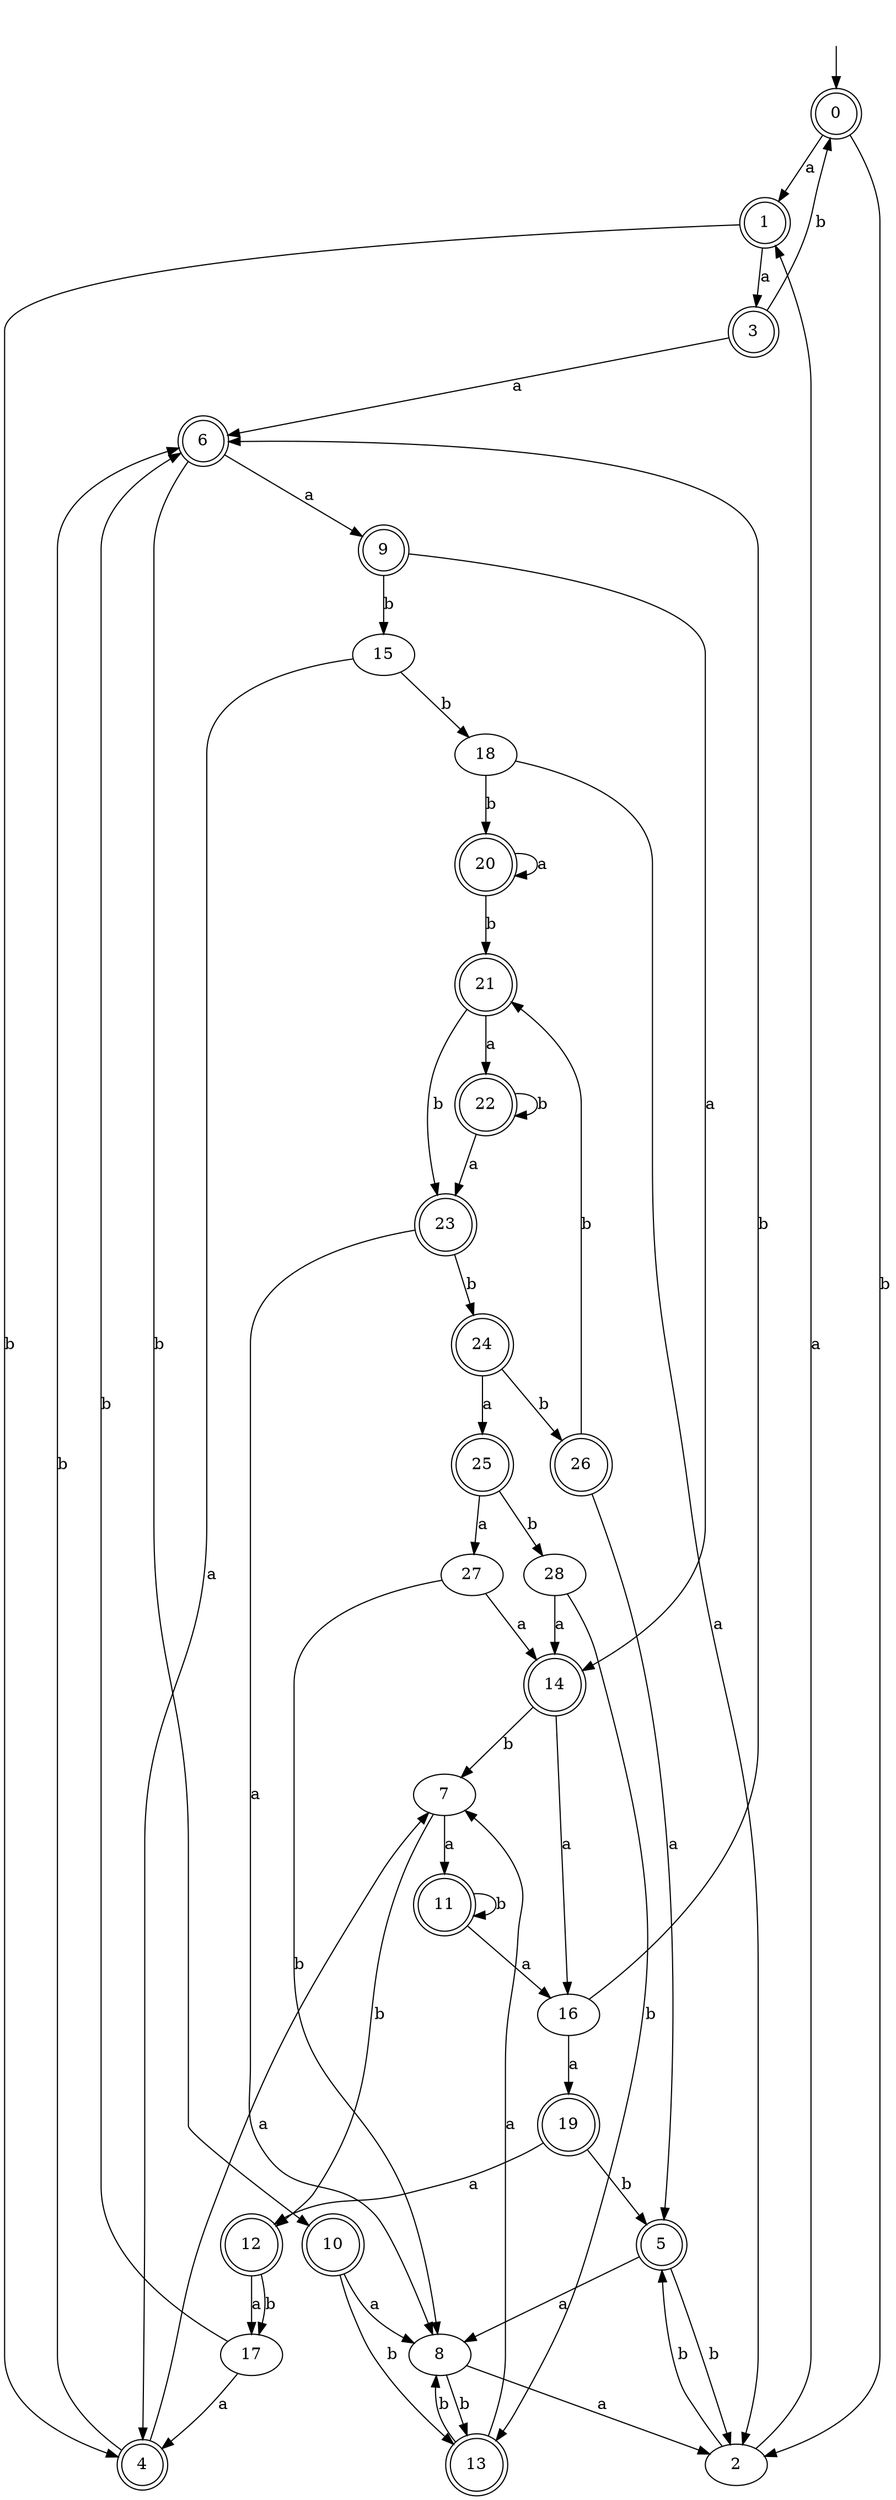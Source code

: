 digraph RandomDFA {
  __start0 [label="", shape=none];
  __start0 -> 0 [label=""];
  0 [shape=circle] [shape=doublecircle]
  0 -> 1 [label="a"]
  0 -> 2 [label="b"]
  1 [shape=doublecircle]
  1 -> 3 [label="a"]
  1 -> 4 [label="b"]
  2
  2 -> 1 [label="a"]
  2 -> 5 [label="b"]
  3 [shape=doublecircle]
  3 -> 6 [label="a"]
  3 -> 0 [label="b"]
  4 [shape=doublecircle]
  4 -> 7 [label="a"]
  4 -> 6 [label="b"]
  5 [shape=doublecircle]
  5 -> 8 [label="a"]
  5 -> 2 [label="b"]
  6 [shape=doublecircle]
  6 -> 9 [label="a"]
  6 -> 10 [label="b"]
  7
  7 -> 11 [label="a"]
  7 -> 12 [label="b"]
  8
  8 -> 2 [label="a"]
  8 -> 13 [label="b"]
  9 [shape=doublecircle]
  9 -> 14 [label="a"]
  9 -> 15 [label="b"]
  10 [shape=doublecircle]
  10 -> 8 [label="a"]
  10 -> 13 [label="b"]
  11 [shape=doublecircle]
  11 -> 16 [label="a"]
  11 -> 11 [label="b"]
  12 [shape=doublecircle]
  12 -> 17 [label="a"]
  12 -> 17 [label="b"]
  13 [shape=doublecircle]
  13 -> 7 [label="a"]
  13 -> 8 [label="b"]
  14 [shape=doublecircle]
  14 -> 16 [label="a"]
  14 -> 7 [label="b"]
  15
  15 -> 4 [label="a"]
  15 -> 18 [label="b"]
  16
  16 -> 19 [label="a"]
  16 -> 6 [label="b"]
  17
  17 -> 4 [label="a"]
  17 -> 6 [label="b"]
  18
  18 -> 2 [label="a"]
  18 -> 20 [label="b"]
  19 [shape=doublecircle]
  19 -> 12 [label="a"]
  19 -> 5 [label="b"]
  20 [shape=doublecircle]
  20 -> 20 [label="a"]
  20 -> 21 [label="b"]
  21 [shape=doublecircle]
  21 -> 22 [label="a"]
  21 -> 23 [label="b"]
  22 [shape=doublecircle]
  22 -> 23 [label="a"]
  22 -> 22 [label="b"]
  23 [shape=doublecircle]
  23 -> 8 [label="a"]
  23 -> 24 [label="b"]
  24 [shape=doublecircle]
  24 -> 25 [label="a"]
  24 -> 26 [label="b"]
  25 [shape=doublecircle]
  25 -> 27 [label="a"]
  25 -> 28 [label="b"]
  26 [shape=doublecircle]
  26 -> 5 [label="a"]
  26 -> 21 [label="b"]
  27
  27 -> 14 [label="a"]
  27 -> 8 [label="b"]
  28
  28 -> 14 [label="a"]
  28 -> 13 [label="b"]
}
